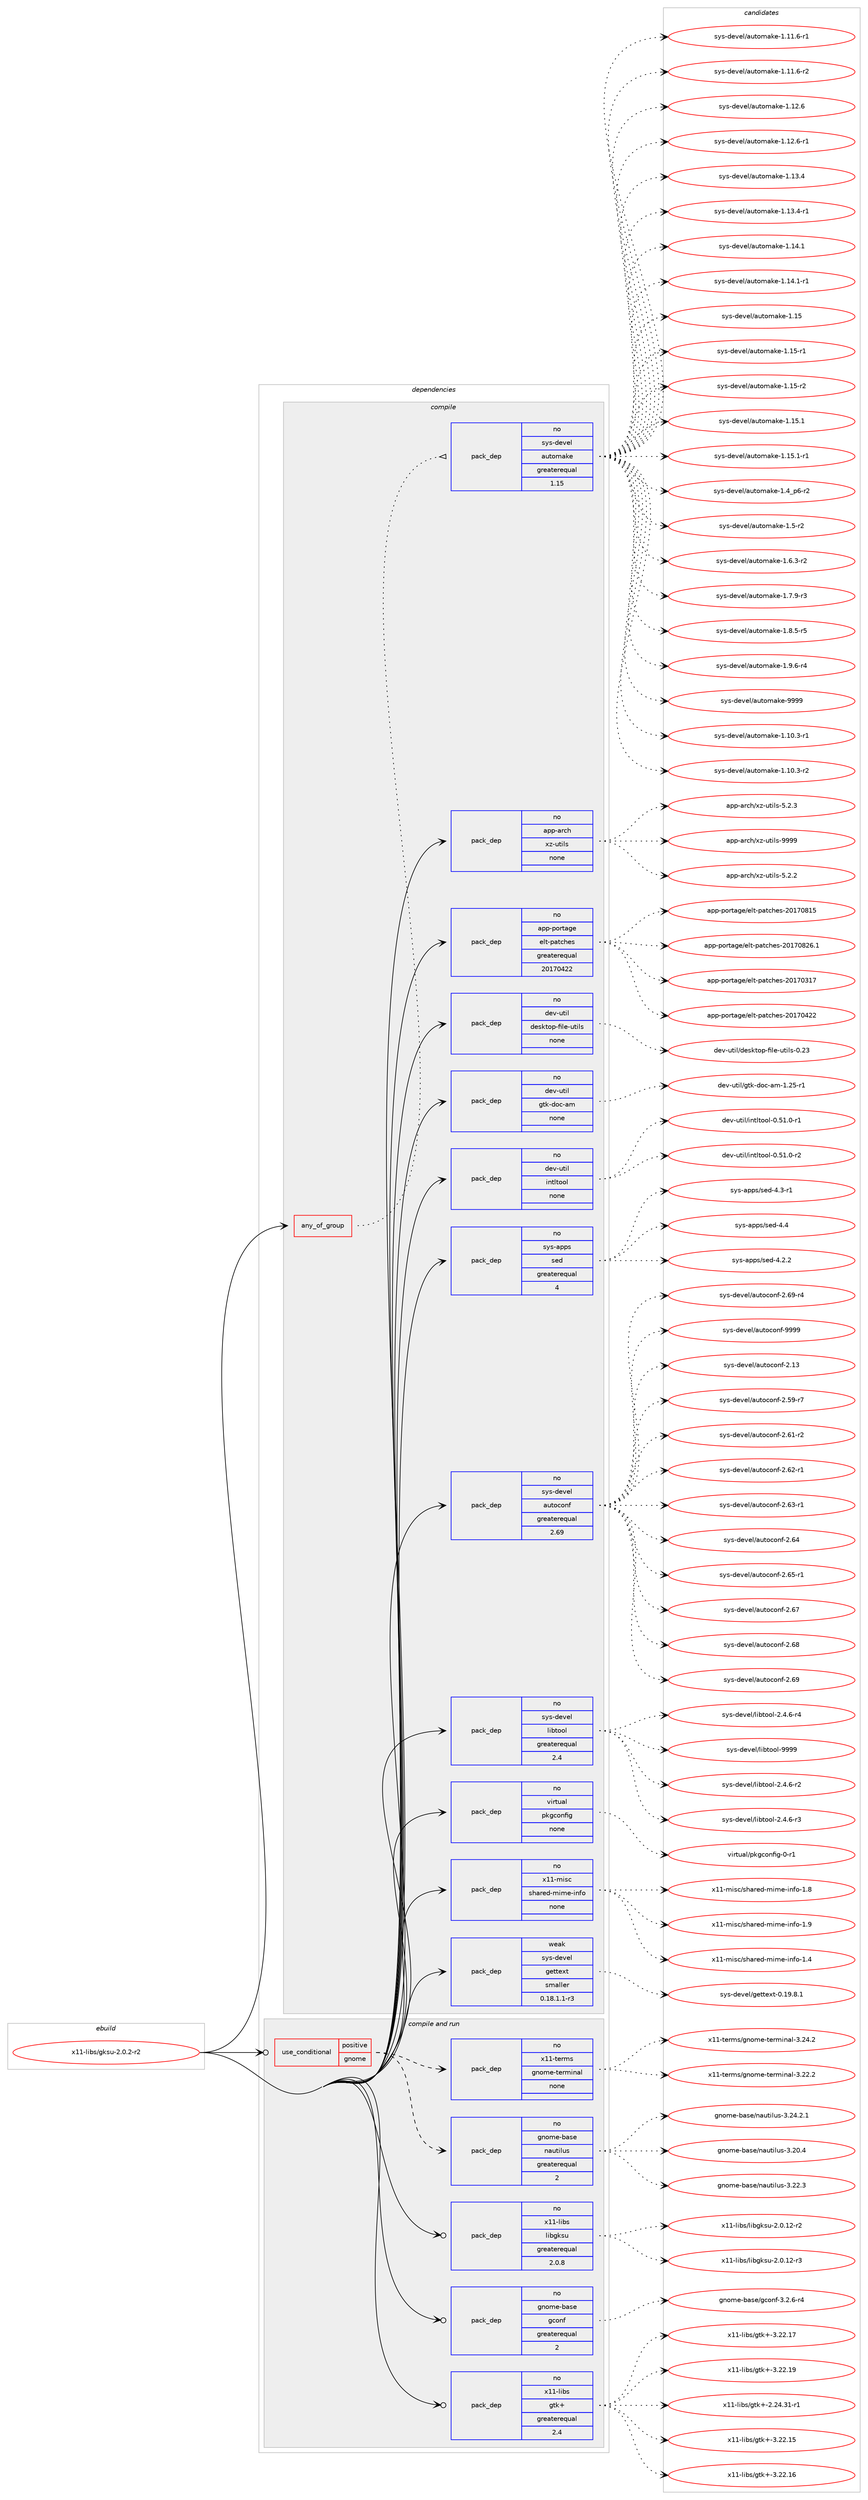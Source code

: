 digraph prolog {

# *************
# Graph options
# *************

newrank=true;
concentrate=true;
compound=true;
graph [rankdir=LR,fontname=Helvetica,fontsize=10,ranksep=1.5];#, ranksep=2.5, nodesep=0.2];
edge  [arrowhead=vee];
node  [fontname=Helvetica,fontsize=10];

# **********
# The ebuild
# **********

subgraph cluster_leftcol {
color=gray;
rank=same;
label=<<i>ebuild</i>>;
id [label="x11-libs/gksu-2.0.2-r2", color=red, width=4, href="../x11-libs/gksu-2.0.2-r2.svg"];
}

# ****************
# The dependencies
# ****************

subgraph cluster_midcol {
color=gray;
label=<<i>dependencies</i>>;
subgraph cluster_compile {
fillcolor="#eeeeee";
style=filled;
label=<<i>compile</i>>;
subgraph any9255 {
dependency516369 [label=<<TABLE BORDER="0" CELLBORDER="1" CELLSPACING="0" CELLPADDING="4"><TR><TD CELLPADDING="10">any_of_group</TD></TR></TABLE>>, shape=none, color=red];subgraph pack384544 {
dependency516370 [label=<<TABLE BORDER="0" CELLBORDER="1" CELLSPACING="0" CELLPADDING="4" WIDTH="220"><TR><TD ROWSPAN="6" CELLPADDING="30">pack_dep</TD></TR><TR><TD WIDTH="110">no</TD></TR><TR><TD>sys-devel</TD></TR><TR><TD>automake</TD></TR><TR><TD>greaterequal</TD></TR><TR><TD>1.15</TD></TR></TABLE>>, shape=none, color=blue];
}
dependency516369:e -> dependency516370:w [weight=20,style="dotted",arrowhead="oinv"];
}
id:e -> dependency516369:w [weight=20,style="solid",arrowhead="vee"];
subgraph pack384545 {
dependency516371 [label=<<TABLE BORDER="0" CELLBORDER="1" CELLSPACING="0" CELLPADDING="4" WIDTH="220"><TR><TD ROWSPAN="6" CELLPADDING="30">pack_dep</TD></TR><TR><TD WIDTH="110">no</TD></TR><TR><TD>app-arch</TD></TR><TR><TD>xz-utils</TD></TR><TR><TD>none</TD></TR><TR><TD></TD></TR></TABLE>>, shape=none, color=blue];
}
id:e -> dependency516371:w [weight=20,style="solid",arrowhead="vee"];
subgraph pack384546 {
dependency516372 [label=<<TABLE BORDER="0" CELLBORDER="1" CELLSPACING="0" CELLPADDING="4" WIDTH="220"><TR><TD ROWSPAN="6" CELLPADDING="30">pack_dep</TD></TR><TR><TD WIDTH="110">no</TD></TR><TR><TD>app-portage</TD></TR><TR><TD>elt-patches</TD></TR><TR><TD>greaterequal</TD></TR><TR><TD>20170422</TD></TR></TABLE>>, shape=none, color=blue];
}
id:e -> dependency516372:w [weight=20,style="solid",arrowhead="vee"];
subgraph pack384547 {
dependency516373 [label=<<TABLE BORDER="0" CELLBORDER="1" CELLSPACING="0" CELLPADDING="4" WIDTH="220"><TR><TD ROWSPAN="6" CELLPADDING="30">pack_dep</TD></TR><TR><TD WIDTH="110">no</TD></TR><TR><TD>dev-util</TD></TR><TR><TD>desktop-file-utils</TD></TR><TR><TD>none</TD></TR><TR><TD></TD></TR></TABLE>>, shape=none, color=blue];
}
id:e -> dependency516373:w [weight=20,style="solid",arrowhead="vee"];
subgraph pack384548 {
dependency516374 [label=<<TABLE BORDER="0" CELLBORDER="1" CELLSPACING="0" CELLPADDING="4" WIDTH="220"><TR><TD ROWSPAN="6" CELLPADDING="30">pack_dep</TD></TR><TR><TD WIDTH="110">no</TD></TR><TR><TD>dev-util</TD></TR><TR><TD>gtk-doc-am</TD></TR><TR><TD>none</TD></TR><TR><TD></TD></TR></TABLE>>, shape=none, color=blue];
}
id:e -> dependency516374:w [weight=20,style="solid",arrowhead="vee"];
subgraph pack384549 {
dependency516375 [label=<<TABLE BORDER="0" CELLBORDER="1" CELLSPACING="0" CELLPADDING="4" WIDTH="220"><TR><TD ROWSPAN="6" CELLPADDING="30">pack_dep</TD></TR><TR><TD WIDTH="110">no</TD></TR><TR><TD>dev-util</TD></TR><TR><TD>intltool</TD></TR><TR><TD>none</TD></TR><TR><TD></TD></TR></TABLE>>, shape=none, color=blue];
}
id:e -> dependency516375:w [weight=20,style="solid",arrowhead="vee"];
subgraph pack384550 {
dependency516376 [label=<<TABLE BORDER="0" CELLBORDER="1" CELLSPACING="0" CELLPADDING="4" WIDTH="220"><TR><TD ROWSPAN="6" CELLPADDING="30">pack_dep</TD></TR><TR><TD WIDTH="110">no</TD></TR><TR><TD>sys-apps</TD></TR><TR><TD>sed</TD></TR><TR><TD>greaterequal</TD></TR><TR><TD>4</TD></TR></TABLE>>, shape=none, color=blue];
}
id:e -> dependency516376:w [weight=20,style="solid",arrowhead="vee"];
subgraph pack384551 {
dependency516377 [label=<<TABLE BORDER="0" CELLBORDER="1" CELLSPACING="0" CELLPADDING="4" WIDTH="220"><TR><TD ROWSPAN="6" CELLPADDING="30">pack_dep</TD></TR><TR><TD WIDTH="110">no</TD></TR><TR><TD>sys-devel</TD></TR><TR><TD>autoconf</TD></TR><TR><TD>greaterequal</TD></TR><TR><TD>2.69</TD></TR></TABLE>>, shape=none, color=blue];
}
id:e -> dependency516377:w [weight=20,style="solid",arrowhead="vee"];
subgraph pack384552 {
dependency516378 [label=<<TABLE BORDER="0" CELLBORDER="1" CELLSPACING="0" CELLPADDING="4" WIDTH="220"><TR><TD ROWSPAN="6" CELLPADDING="30">pack_dep</TD></TR><TR><TD WIDTH="110">no</TD></TR><TR><TD>sys-devel</TD></TR><TR><TD>libtool</TD></TR><TR><TD>greaterequal</TD></TR><TR><TD>2.4</TD></TR></TABLE>>, shape=none, color=blue];
}
id:e -> dependency516378:w [weight=20,style="solid",arrowhead="vee"];
subgraph pack384553 {
dependency516379 [label=<<TABLE BORDER="0" CELLBORDER="1" CELLSPACING="0" CELLPADDING="4" WIDTH="220"><TR><TD ROWSPAN="6" CELLPADDING="30">pack_dep</TD></TR><TR><TD WIDTH="110">no</TD></TR><TR><TD>virtual</TD></TR><TR><TD>pkgconfig</TD></TR><TR><TD>none</TD></TR><TR><TD></TD></TR></TABLE>>, shape=none, color=blue];
}
id:e -> dependency516379:w [weight=20,style="solid",arrowhead="vee"];
subgraph pack384554 {
dependency516380 [label=<<TABLE BORDER="0" CELLBORDER="1" CELLSPACING="0" CELLPADDING="4" WIDTH="220"><TR><TD ROWSPAN="6" CELLPADDING="30">pack_dep</TD></TR><TR><TD WIDTH="110">no</TD></TR><TR><TD>x11-misc</TD></TR><TR><TD>shared-mime-info</TD></TR><TR><TD>none</TD></TR><TR><TD></TD></TR></TABLE>>, shape=none, color=blue];
}
id:e -> dependency516380:w [weight=20,style="solid",arrowhead="vee"];
subgraph pack384555 {
dependency516381 [label=<<TABLE BORDER="0" CELLBORDER="1" CELLSPACING="0" CELLPADDING="4" WIDTH="220"><TR><TD ROWSPAN="6" CELLPADDING="30">pack_dep</TD></TR><TR><TD WIDTH="110">weak</TD></TR><TR><TD>sys-devel</TD></TR><TR><TD>gettext</TD></TR><TR><TD>smaller</TD></TR><TR><TD>0.18.1.1-r3</TD></TR></TABLE>>, shape=none, color=blue];
}
id:e -> dependency516381:w [weight=20,style="solid",arrowhead="vee"];
}
subgraph cluster_compileandrun {
fillcolor="#eeeeee";
style=filled;
label=<<i>compile and run</i>>;
subgraph cond122231 {
dependency516382 [label=<<TABLE BORDER="0" CELLBORDER="1" CELLSPACING="0" CELLPADDING="4"><TR><TD ROWSPAN="3" CELLPADDING="10">use_conditional</TD></TR><TR><TD>positive</TD></TR><TR><TD>gnome</TD></TR></TABLE>>, shape=none, color=red];
subgraph pack384556 {
dependency516383 [label=<<TABLE BORDER="0" CELLBORDER="1" CELLSPACING="0" CELLPADDING="4" WIDTH="220"><TR><TD ROWSPAN="6" CELLPADDING="30">pack_dep</TD></TR><TR><TD WIDTH="110">no</TD></TR><TR><TD>gnome-base</TD></TR><TR><TD>nautilus</TD></TR><TR><TD>greaterequal</TD></TR><TR><TD>2</TD></TR></TABLE>>, shape=none, color=blue];
}
dependency516382:e -> dependency516383:w [weight=20,style="dashed",arrowhead="vee"];
subgraph pack384557 {
dependency516384 [label=<<TABLE BORDER="0" CELLBORDER="1" CELLSPACING="0" CELLPADDING="4" WIDTH="220"><TR><TD ROWSPAN="6" CELLPADDING="30">pack_dep</TD></TR><TR><TD WIDTH="110">no</TD></TR><TR><TD>x11-terms</TD></TR><TR><TD>gnome-terminal</TD></TR><TR><TD>none</TD></TR><TR><TD></TD></TR></TABLE>>, shape=none, color=blue];
}
dependency516382:e -> dependency516384:w [weight=20,style="dashed",arrowhead="vee"];
}
id:e -> dependency516382:w [weight=20,style="solid",arrowhead="odotvee"];
subgraph pack384558 {
dependency516385 [label=<<TABLE BORDER="0" CELLBORDER="1" CELLSPACING="0" CELLPADDING="4" WIDTH="220"><TR><TD ROWSPAN="6" CELLPADDING="30">pack_dep</TD></TR><TR><TD WIDTH="110">no</TD></TR><TR><TD>gnome-base</TD></TR><TR><TD>gconf</TD></TR><TR><TD>greaterequal</TD></TR><TR><TD>2</TD></TR></TABLE>>, shape=none, color=blue];
}
id:e -> dependency516385:w [weight=20,style="solid",arrowhead="odotvee"];
subgraph pack384559 {
dependency516386 [label=<<TABLE BORDER="0" CELLBORDER="1" CELLSPACING="0" CELLPADDING="4" WIDTH="220"><TR><TD ROWSPAN="6" CELLPADDING="30">pack_dep</TD></TR><TR><TD WIDTH="110">no</TD></TR><TR><TD>x11-libs</TD></TR><TR><TD>gtk+</TD></TR><TR><TD>greaterequal</TD></TR><TR><TD>2.4</TD></TR></TABLE>>, shape=none, color=blue];
}
id:e -> dependency516386:w [weight=20,style="solid",arrowhead="odotvee"];
subgraph pack384560 {
dependency516387 [label=<<TABLE BORDER="0" CELLBORDER="1" CELLSPACING="0" CELLPADDING="4" WIDTH="220"><TR><TD ROWSPAN="6" CELLPADDING="30">pack_dep</TD></TR><TR><TD WIDTH="110">no</TD></TR><TR><TD>x11-libs</TD></TR><TR><TD>libgksu</TD></TR><TR><TD>greaterequal</TD></TR><TR><TD>2.0.8</TD></TR></TABLE>>, shape=none, color=blue];
}
id:e -> dependency516387:w [weight=20,style="solid",arrowhead="odotvee"];
}
subgraph cluster_run {
fillcolor="#eeeeee";
style=filled;
label=<<i>run</i>>;
}
}

# **************
# The candidates
# **************

subgraph cluster_choices {
rank=same;
color=gray;
label=<<i>candidates</i>>;

subgraph choice384544 {
color=black;
nodesep=1;
choice11512111545100101118101108479711711611110997107101454946494846514511449 [label="sys-devel/automake-1.10.3-r1", color=red, width=4,href="../sys-devel/automake-1.10.3-r1.svg"];
choice11512111545100101118101108479711711611110997107101454946494846514511450 [label="sys-devel/automake-1.10.3-r2", color=red, width=4,href="../sys-devel/automake-1.10.3-r2.svg"];
choice11512111545100101118101108479711711611110997107101454946494946544511449 [label="sys-devel/automake-1.11.6-r1", color=red, width=4,href="../sys-devel/automake-1.11.6-r1.svg"];
choice11512111545100101118101108479711711611110997107101454946494946544511450 [label="sys-devel/automake-1.11.6-r2", color=red, width=4,href="../sys-devel/automake-1.11.6-r2.svg"];
choice1151211154510010111810110847971171161111099710710145494649504654 [label="sys-devel/automake-1.12.6", color=red, width=4,href="../sys-devel/automake-1.12.6.svg"];
choice11512111545100101118101108479711711611110997107101454946495046544511449 [label="sys-devel/automake-1.12.6-r1", color=red, width=4,href="../sys-devel/automake-1.12.6-r1.svg"];
choice1151211154510010111810110847971171161111099710710145494649514652 [label="sys-devel/automake-1.13.4", color=red, width=4,href="../sys-devel/automake-1.13.4.svg"];
choice11512111545100101118101108479711711611110997107101454946495146524511449 [label="sys-devel/automake-1.13.4-r1", color=red, width=4,href="../sys-devel/automake-1.13.4-r1.svg"];
choice1151211154510010111810110847971171161111099710710145494649524649 [label="sys-devel/automake-1.14.1", color=red, width=4,href="../sys-devel/automake-1.14.1.svg"];
choice11512111545100101118101108479711711611110997107101454946495246494511449 [label="sys-devel/automake-1.14.1-r1", color=red, width=4,href="../sys-devel/automake-1.14.1-r1.svg"];
choice115121115451001011181011084797117116111109971071014549464953 [label="sys-devel/automake-1.15", color=red, width=4,href="../sys-devel/automake-1.15.svg"];
choice1151211154510010111810110847971171161111099710710145494649534511449 [label="sys-devel/automake-1.15-r1", color=red, width=4,href="../sys-devel/automake-1.15-r1.svg"];
choice1151211154510010111810110847971171161111099710710145494649534511450 [label="sys-devel/automake-1.15-r2", color=red, width=4,href="../sys-devel/automake-1.15-r2.svg"];
choice1151211154510010111810110847971171161111099710710145494649534649 [label="sys-devel/automake-1.15.1", color=red, width=4,href="../sys-devel/automake-1.15.1.svg"];
choice11512111545100101118101108479711711611110997107101454946495346494511449 [label="sys-devel/automake-1.15.1-r1", color=red, width=4,href="../sys-devel/automake-1.15.1-r1.svg"];
choice115121115451001011181011084797117116111109971071014549465295112544511450 [label="sys-devel/automake-1.4_p6-r2", color=red, width=4,href="../sys-devel/automake-1.4_p6-r2.svg"];
choice11512111545100101118101108479711711611110997107101454946534511450 [label="sys-devel/automake-1.5-r2", color=red, width=4,href="../sys-devel/automake-1.5-r2.svg"];
choice115121115451001011181011084797117116111109971071014549465446514511450 [label="sys-devel/automake-1.6.3-r2", color=red, width=4,href="../sys-devel/automake-1.6.3-r2.svg"];
choice115121115451001011181011084797117116111109971071014549465546574511451 [label="sys-devel/automake-1.7.9-r3", color=red, width=4,href="../sys-devel/automake-1.7.9-r3.svg"];
choice115121115451001011181011084797117116111109971071014549465646534511453 [label="sys-devel/automake-1.8.5-r5", color=red, width=4,href="../sys-devel/automake-1.8.5-r5.svg"];
choice115121115451001011181011084797117116111109971071014549465746544511452 [label="sys-devel/automake-1.9.6-r4", color=red, width=4,href="../sys-devel/automake-1.9.6-r4.svg"];
choice115121115451001011181011084797117116111109971071014557575757 [label="sys-devel/automake-9999", color=red, width=4,href="../sys-devel/automake-9999.svg"];
dependency516370:e -> choice11512111545100101118101108479711711611110997107101454946494846514511449:w [style=dotted,weight="100"];
dependency516370:e -> choice11512111545100101118101108479711711611110997107101454946494846514511450:w [style=dotted,weight="100"];
dependency516370:e -> choice11512111545100101118101108479711711611110997107101454946494946544511449:w [style=dotted,weight="100"];
dependency516370:e -> choice11512111545100101118101108479711711611110997107101454946494946544511450:w [style=dotted,weight="100"];
dependency516370:e -> choice1151211154510010111810110847971171161111099710710145494649504654:w [style=dotted,weight="100"];
dependency516370:e -> choice11512111545100101118101108479711711611110997107101454946495046544511449:w [style=dotted,weight="100"];
dependency516370:e -> choice1151211154510010111810110847971171161111099710710145494649514652:w [style=dotted,weight="100"];
dependency516370:e -> choice11512111545100101118101108479711711611110997107101454946495146524511449:w [style=dotted,weight="100"];
dependency516370:e -> choice1151211154510010111810110847971171161111099710710145494649524649:w [style=dotted,weight="100"];
dependency516370:e -> choice11512111545100101118101108479711711611110997107101454946495246494511449:w [style=dotted,weight="100"];
dependency516370:e -> choice115121115451001011181011084797117116111109971071014549464953:w [style=dotted,weight="100"];
dependency516370:e -> choice1151211154510010111810110847971171161111099710710145494649534511449:w [style=dotted,weight="100"];
dependency516370:e -> choice1151211154510010111810110847971171161111099710710145494649534511450:w [style=dotted,weight="100"];
dependency516370:e -> choice1151211154510010111810110847971171161111099710710145494649534649:w [style=dotted,weight="100"];
dependency516370:e -> choice11512111545100101118101108479711711611110997107101454946495346494511449:w [style=dotted,weight="100"];
dependency516370:e -> choice115121115451001011181011084797117116111109971071014549465295112544511450:w [style=dotted,weight="100"];
dependency516370:e -> choice11512111545100101118101108479711711611110997107101454946534511450:w [style=dotted,weight="100"];
dependency516370:e -> choice115121115451001011181011084797117116111109971071014549465446514511450:w [style=dotted,weight="100"];
dependency516370:e -> choice115121115451001011181011084797117116111109971071014549465546574511451:w [style=dotted,weight="100"];
dependency516370:e -> choice115121115451001011181011084797117116111109971071014549465646534511453:w [style=dotted,weight="100"];
dependency516370:e -> choice115121115451001011181011084797117116111109971071014549465746544511452:w [style=dotted,weight="100"];
dependency516370:e -> choice115121115451001011181011084797117116111109971071014557575757:w [style=dotted,weight="100"];
}
subgraph choice384545 {
color=black;
nodesep=1;
choice971121124597114991044712012245117116105108115455346504650 [label="app-arch/xz-utils-5.2.2", color=red, width=4,href="../app-arch/xz-utils-5.2.2.svg"];
choice971121124597114991044712012245117116105108115455346504651 [label="app-arch/xz-utils-5.2.3", color=red, width=4,href="../app-arch/xz-utils-5.2.3.svg"];
choice9711211245971149910447120122451171161051081154557575757 [label="app-arch/xz-utils-9999", color=red, width=4,href="../app-arch/xz-utils-9999.svg"];
dependency516371:e -> choice971121124597114991044712012245117116105108115455346504650:w [style=dotted,weight="100"];
dependency516371:e -> choice971121124597114991044712012245117116105108115455346504651:w [style=dotted,weight="100"];
dependency516371:e -> choice9711211245971149910447120122451171161051081154557575757:w [style=dotted,weight="100"];
}
subgraph choice384546 {
color=black;
nodesep=1;
choice97112112451121111141169710310147101108116451129711699104101115455048495548514955 [label="app-portage/elt-patches-20170317", color=red, width=4,href="../app-portage/elt-patches-20170317.svg"];
choice97112112451121111141169710310147101108116451129711699104101115455048495548525050 [label="app-portage/elt-patches-20170422", color=red, width=4,href="../app-portage/elt-patches-20170422.svg"];
choice97112112451121111141169710310147101108116451129711699104101115455048495548564953 [label="app-portage/elt-patches-20170815", color=red, width=4,href="../app-portage/elt-patches-20170815.svg"];
choice971121124511211111411697103101471011081164511297116991041011154550484955485650544649 [label="app-portage/elt-patches-20170826.1", color=red, width=4,href="../app-portage/elt-patches-20170826.1.svg"];
dependency516372:e -> choice97112112451121111141169710310147101108116451129711699104101115455048495548514955:w [style=dotted,weight="100"];
dependency516372:e -> choice97112112451121111141169710310147101108116451129711699104101115455048495548525050:w [style=dotted,weight="100"];
dependency516372:e -> choice97112112451121111141169710310147101108116451129711699104101115455048495548564953:w [style=dotted,weight="100"];
dependency516372:e -> choice971121124511211111411697103101471011081164511297116991041011154550484955485650544649:w [style=dotted,weight="100"];
}
subgraph choice384547 {
color=black;
nodesep=1;
choice100101118451171161051084710010111510711611111245102105108101451171161051081154548465051 [label="dev-util/desktop-file-utils-0.23", color=red, width=4,href="../dev-util/desktop-file-utils-0.23.svg"];
dependency516373:e -> choice100101118451171161051084710010111510711611111245102105108101451171161051081154548465051:w [style=dotted,weight="100"];
}
subgraph choice384548 {
color=black;
nodesep=1;
choice10010111845117116105108471031161074510011199459710945494650534511449 [label="dev-util/gtk-doc-am-1.25-r1", color=red, width=4,href="../dev-util/gtk-doc-am-1.25-r1.svg"];
dependency516374:e -> choice10010111845117116105108471031161074510011199459710945494650534511449:w [style=dotted,weight="100"];
}
subgraph choice384549 {
color=black;
nodesep=1;
choice1001011184511711610510847105110116108116111111108454846534946484511449 [label="dev-util/intltool-0.51.0-r1", color=red, width=4,href="../dev-util/intltool-0.51.0-r1.svg"];
choice1001011184511711610510847105110116108116111111108454846534946484511450 [label="dev-util/intltool-0.51.0-r2", color=red, width=4,href="../dev-util/intltool-0.51.0-r2.svg"];
dependency516375:e -> choice1001011184511711610510847105110116108116111111108454846534946484511449:w [style=dotted,weight="100"];
dependency516375:e -> choice1001011184511711610510847105110116108116111111108454846534946484511450:w [style=dotted,weight="100"];
}
subgraph choice384550 {
color=black;
nodesep=1;
choice115121115459711211211547115101100455246504650 [label="sys-apps/sed-4.2.2", color=red, width=4,href="../sys-apps/sed-4.2.2.svg"];
choice115121115459711211211547115101100455246514511449 [label="sys-apps/sed-4.3-r1", color=red, width=4,href="../sys-apps/sed-4.3-r1.svg"];
choice11512111545971121121154711510110045524652 [label="sys-apps/sed-4.4", color=red, width=4,href="../sys-apps/sed-4.4.svg"];
dependency516376:e -> choice115121115459711211211547115101100455246504650:w [style=dotted,weight="100"];
dependency516376:e -> choice115121115459711211211547115101100455246514511449:w [style=dotted,weight="100"];
dependency516376:e -> choice11512111545971121121154711510110045524652:w [style=dotted,weight="100"];
}
subgraph choice384551 {
color=black;
nodesep=1;
choice115121115451001011181011084797117116111991111101024550464951 [label="sys-devel/autoconf-2.13", color=red, width=4,href="../sys-devel/autoconf-2.13.svg"];
choice1151211154510010111810110847971171161119911111010245504653574511455 [label="sys-devel/autoconf-2.59-r7", color=red, width=4,href="../sys-devel/autoconf-2.59-r7.svg"];
choice1151211154510010111810110847971171161119911111010245504654494511450 [label="sys-devel/autoconf-2.61-r2", color=red, width=4,href="../sys-devel/autoconf-2.61-r2.svg"];
choice1151211154510010111810110847971171161119911111010245504654504511449 [label="sys-devel/autoconf-2.62-r1", color=red, width=4,href="../sys-devel/autoconf-2.62-r1.svg"];
choice1151211154510010111810110847971171161119911111010245504654514511449 [label="sys-devel/autoconf-2.63-r1", color=red, width=4,href="../sys-devel/autoconf-2.63-r1.svg"];
choice115121115451001011181011084797117116111991111101024550465452 [label="sys-devel/autoconf-2.64", color=red, width=4,href="../sys-devel/autoconf-2.64.svg"];
choice1151211154510010111810110847971171161119911111010245504654534511449 [label="sys-devel/autoconf-2.65-r1", color=red, width=4,href="../sys-devel/autoconf-2.65-r1.svg"];
choice115121115451001011181011084797117116111991111101024550465455 [label="sys-devel/autoconf-2.67", color=red, width=4,href="../sys-devel/autoconf-2.67.svg"];
choice115121115451001011181011084797117116111991111101024550465456 [label="sys-devel/autoconf-2.68", color=red, width=4,href="../sys-devel/autoconf-2.68.svg"];
choice115121115451001011181011084797117116111991111101024550465457 [label="sys-devel/autoconf-2.69", color=red, width=4,href="../sys-devel/autoconf-2.69.svg"];
choice1151211154510010111810110847971171161119911111010245504654574511452 [label="sys-devel/autoconf-2.69-r4", color=red, width=4,href="../sys-devel/autoconf-2.69-r4.svg"];
choice115121115451001011181011084797117116111991111101024557575757 [label="sys-devel/autoconf-9999", color=red, width=4,href="../sys-devel/autoconf-9999.svg"];
dependency516377:e -> choice115121115451001011181011084797117116111991111101024550464951:w [style=dotted,weight="100"];
dependency516377:e -> choice1151211154510010111810110847971171161119911111010245504653574511455:w [style=dotted,weight="100"];
dependency516377:e -> choice1151211154510010111810110847971171161119911111010245504654494511450:w [style=dotted,weight="100"];
dependency516377:e -> choice1151211154510010111810110847971171161119911111010245504654504511449:w [style=dotted,weight="100"];
dependency516377:e -> choice1151211154510010111810110847971171161119911111010245504654514511449:w [style=dotted,weight="100"];
dependency516377:e -> choice115121115451001011181011084797117116111991111101024550465452:w [style=dotted,weight="100"];
dependency516377:e -> choice1151211154510010111810110847971171161119911111010245504654534511449:w [style=dotted,weight="100"];
dependency516377:e -> choice115121115451001011181011084797117116111991111101024550465455:w [style=dotted,weight="100"];
dependency516377:e -> choice115121115451001011181011084797117116111991111101024550465456:w [style=dotted,weight="100"];
dependency516377:e -> choice115121115451001011181011084797117116111991111101024550465457:w [style=dotted,weight="100"];
dependency516377:e -> choice1151211154510010111810110847971171161119911111010245504654574511452:w [style=dotted,weight="100"];
dependency516377:e -> choice115121115451001011181011084797117116111991111101024557575757:w [style=dotted,weight="100"];
}
subgraph choice384552 {
color=black;
nodesep=1;
choice1151211154510010111810110847108105981161111111084550465246544511450 [label="sys-devel/libtool-2.4.6-r2", color=red, width=4,href="../sys-devel/libtool-2.4.6-r2.svg"];
choice1151211154510010111810110847108105981161111111084550465246544511451 [label="sys-devel/libtool-2.4.6-r3", color=red, width=4,href="../sys-devel/libtool-2.4.6-r3.svg"];
choice1151211154510010111810110847108105981161111111084550465246544511452 [label="sys-devel/libtool-2.4.6-r4", color=red, width=4,href="../sys-devel/libtool-2.4.6-r4.svg"];
choice1151211154510010111810110847108105981161111111084557575757 [label="sys-devel/libtool-9999", color=red, width=4,href="../sys-devel/libtool-9999.svg"];
dependency516378:e -> choice1151211154510010111810110847108105981161111111084550465246544511450:w [style=dotted,weight="100"];
dependency516378:e -> choice1151211154510010111810110847108105981161111111084550465246544511451:w [style=dotted,weight="100"];
dependency516378:e -> choice1151211154510010111810110847108105981161111111084550465246544511452:w [style=dotted,weight="100"];
dependency516378:e -> choice1151211154510010111810110847108105981161111111084557575757:w [style=dotted,weight="100"];
}
subgraph choice384553 {
color=black;
nodesep=1;
choice11810511411611797108471121071039911111010210510345484511449 [label="virtual/pkgconfig-0-r1", color=red, width=4,href="../virtual/pkgconfig-0-r1.svg"];
dependency516379:e -> choice11810511411611797108471121071039911111010210510345484511449:w [style=dotted,weight="100"];
}
subgraph choice384554 {
color=black;
nodesep=1;
choice120494945109105115994711510497114101100451091051091014510511010211145494652 [label="x11-misc/shared-mime-info-1.4", color=red, width=4,href="../x11-misc/shared-mime-info-1.4.svg"];
choice120494945109105115994711510497114101100451091051091014510511010211145494656 [label="x11-misc/shared-mime-info-1.8", color=red, width=4,href="../x11-misc/shared-mime-info-1.8.svg"];
choice120494945109105115994711510497114101100451091051091014510511010211145494657 [label="x11-misc/shared-mime-info-1.9", color=red, width=4,href="../x11-misc/shared-mime-info-1.9.svg"];
dependency516380:e -> choice120494945109105115994711510497114101100451091051091014510511010211145494652:w [style=dotted,weight="100"];
dependency516380:e -> choice120494945109105115994711510497114101100451091051091014510511010211145494656:w [style=dotted,weight="100"];
dependency516380:e -> choice120494945109105115994711510497114101100451091051091014510511010211145494657:w [style=dotted,weight="100"];
}
subgraph choice384555 {
color=black;
nodesep=1;
choice1151211154510010111810110847103101116116101120116454846495746564649 [label="sys-devel/gettext-0.19.8.1", color=red, width=4,href="../sys-devel/gettext-0.19.8.1.svg"];
dependency516381:e -> choice1151211154510010111810110847103101116116101120116454846495746564649:w [style=dotted,weight="100"];
}
subgraph choice384556 {
color=black;
nodesep=1;
choice103110111109101459897115101471109711711610510811711545514650484652 [label="gnome-base/nautilus-3.20.4", color=red, width=4,href="../gnome-base/nautilus-3.20.4.svg"];
choice103110111109101459897115101471109711711610510811711545514650504651 [label="gnome-base/nautilus-3.22.3", color=red, width=4,href="../gnome-base/nautilus-3.22.3.svg"];
choice1031101111091014598971151014711097117116105108117115455146505246504649 [label="gnome-base/nautilus-3.24.2.1", color=red, width=4,href="../gnome-base/nautilus-3.24.2.1.svg"];
dependency516383:e -> choice103110111109101459897115101471109711711610510811711545514650484652:w [style=dotted,weight="100"];
dependency516383:e -> choice103110111109101459897115101471109711711610510811711545514650504651:w [style=dotted,weight="100"];
dependency516383:e -> choice1031101111091014598971151014711097117116105108117115455146505246504649:w [style=dotted,weight="100"];
}
subgraph choice384557 {
color=black;
nodesep=1;
choice12049494511610111410911547103110111109101451161011141091051109710845514650504650 [label="x11-terms/gnome-terminal-3.22.2", color=red, width=4,href="../x11-terms/gnome-terminal-3.22.2.svg"];
choice12049494511610111410911547103110111109101451161011141091051109710845514650524650 [label="x11-terms/gnome-terminal-3.24.2", color=red, width=4,href="../x11-terms/gnome-terminal-3.24.2.svg"];
dependency516384:e -> choice12049494511610111410911547103110111109101451161011141091051109710845514650504650:w [style=dotted,weight="100"];
dependency516384:e -> choice12049494511610111410911547103110111109101451161011141091051109710845514650524650:w [style=dotted,weight="100"];
}
subgraph choice384558 {
color=black;
nodesep=1;
choice10311011110910145989711510147103991111101024551465046544511452 [label="gnome-base/gconf-3.2.6-r4", color=red, width=4,href="../gnome-base/gconf-3.2.6-r4.svg"];
dependency516385:e -> choice10311011110910145989711510147103991111101024551465046544511452:w [style=dotted,weight="100"];
}
subgraph choice384559 {
color=black;
nodesep=1;
choice12049494510810598115471031161074345504650524651494511449 [label="x11-libs/gtk+-2.24.31-r1", color=red, width=4,href="../x11-libs/gtk+-2.24.31-r1.svg"];
choice1204949451081059811547103116107434551465050464953 [label="x11-libs/gtk+-3.22.15", color=red, width=4,href="../x11-libs/gtk+-3.22.15.svg"];
choice1204949451081059811547103116107434551465050464954 [label="x11-libs/gtk+-3.22.16", color=red, width=4,href="../x11-libs/gtk+-3.22.16.svg"];
choice1204949451081059811547103116107434551465050464955 [label="x11-libs/gtk+-3.22.17", color=red, width=4,href="../x11-libs/gtk+-3.22.17.svg"];
choice1204949451081059811547103116107434551465050464957 [label="x11-libs/gtk+-3.22.19", color=red, width=4,href="../x11-libs/gtk+-3.22.19.svg"];
dependency516386:e -> choice12049494510810598115471031161074345504650524651494511449:w [style=dotted,weight="100"];
dependency516386:e -> choice1204949451081059811547103116107434551465050464953:w [style=dotted,weight="100"];
dependency516386:e -> choice1204949451081059811547103116107434551465050464954:w [style=dotted,weight="100"];
dependency516386:e -> choice1204949451081059811547103116107434551465050464955:w [style=dotted,weight="100"];
dependency516386:e -> choice1204949451081059811547103116107434551465050464957:w [style=dotted,weight="100"];
}
subgraph choice384560 {
color=black;
nodesep=1;
choice120494945108105981154710810598103107115117455046484649504511450 [label="x11-libs/libgksu-2.0.12-r2", color=red, width=4,href="../x11-libs/libgksu-2.0.12-r2.svg"];
choice120494945108105981154710810598103107115117455046484649504511451 [label="x11-libs/libgksu-2.0.12-r3", color=red, width=4,href="../x11-libs/libgksu-2.0.12-r3.svg"];
dependency516387:e -> choice120494945108105981154710810598103107115117455046484649504511450:w [style=dotted,weight="100"];
dependency516387:e -> choice120494945108105981154710810598103107115117455046484649504511451:w [style=dotted,weight="100"];
}
}

}
